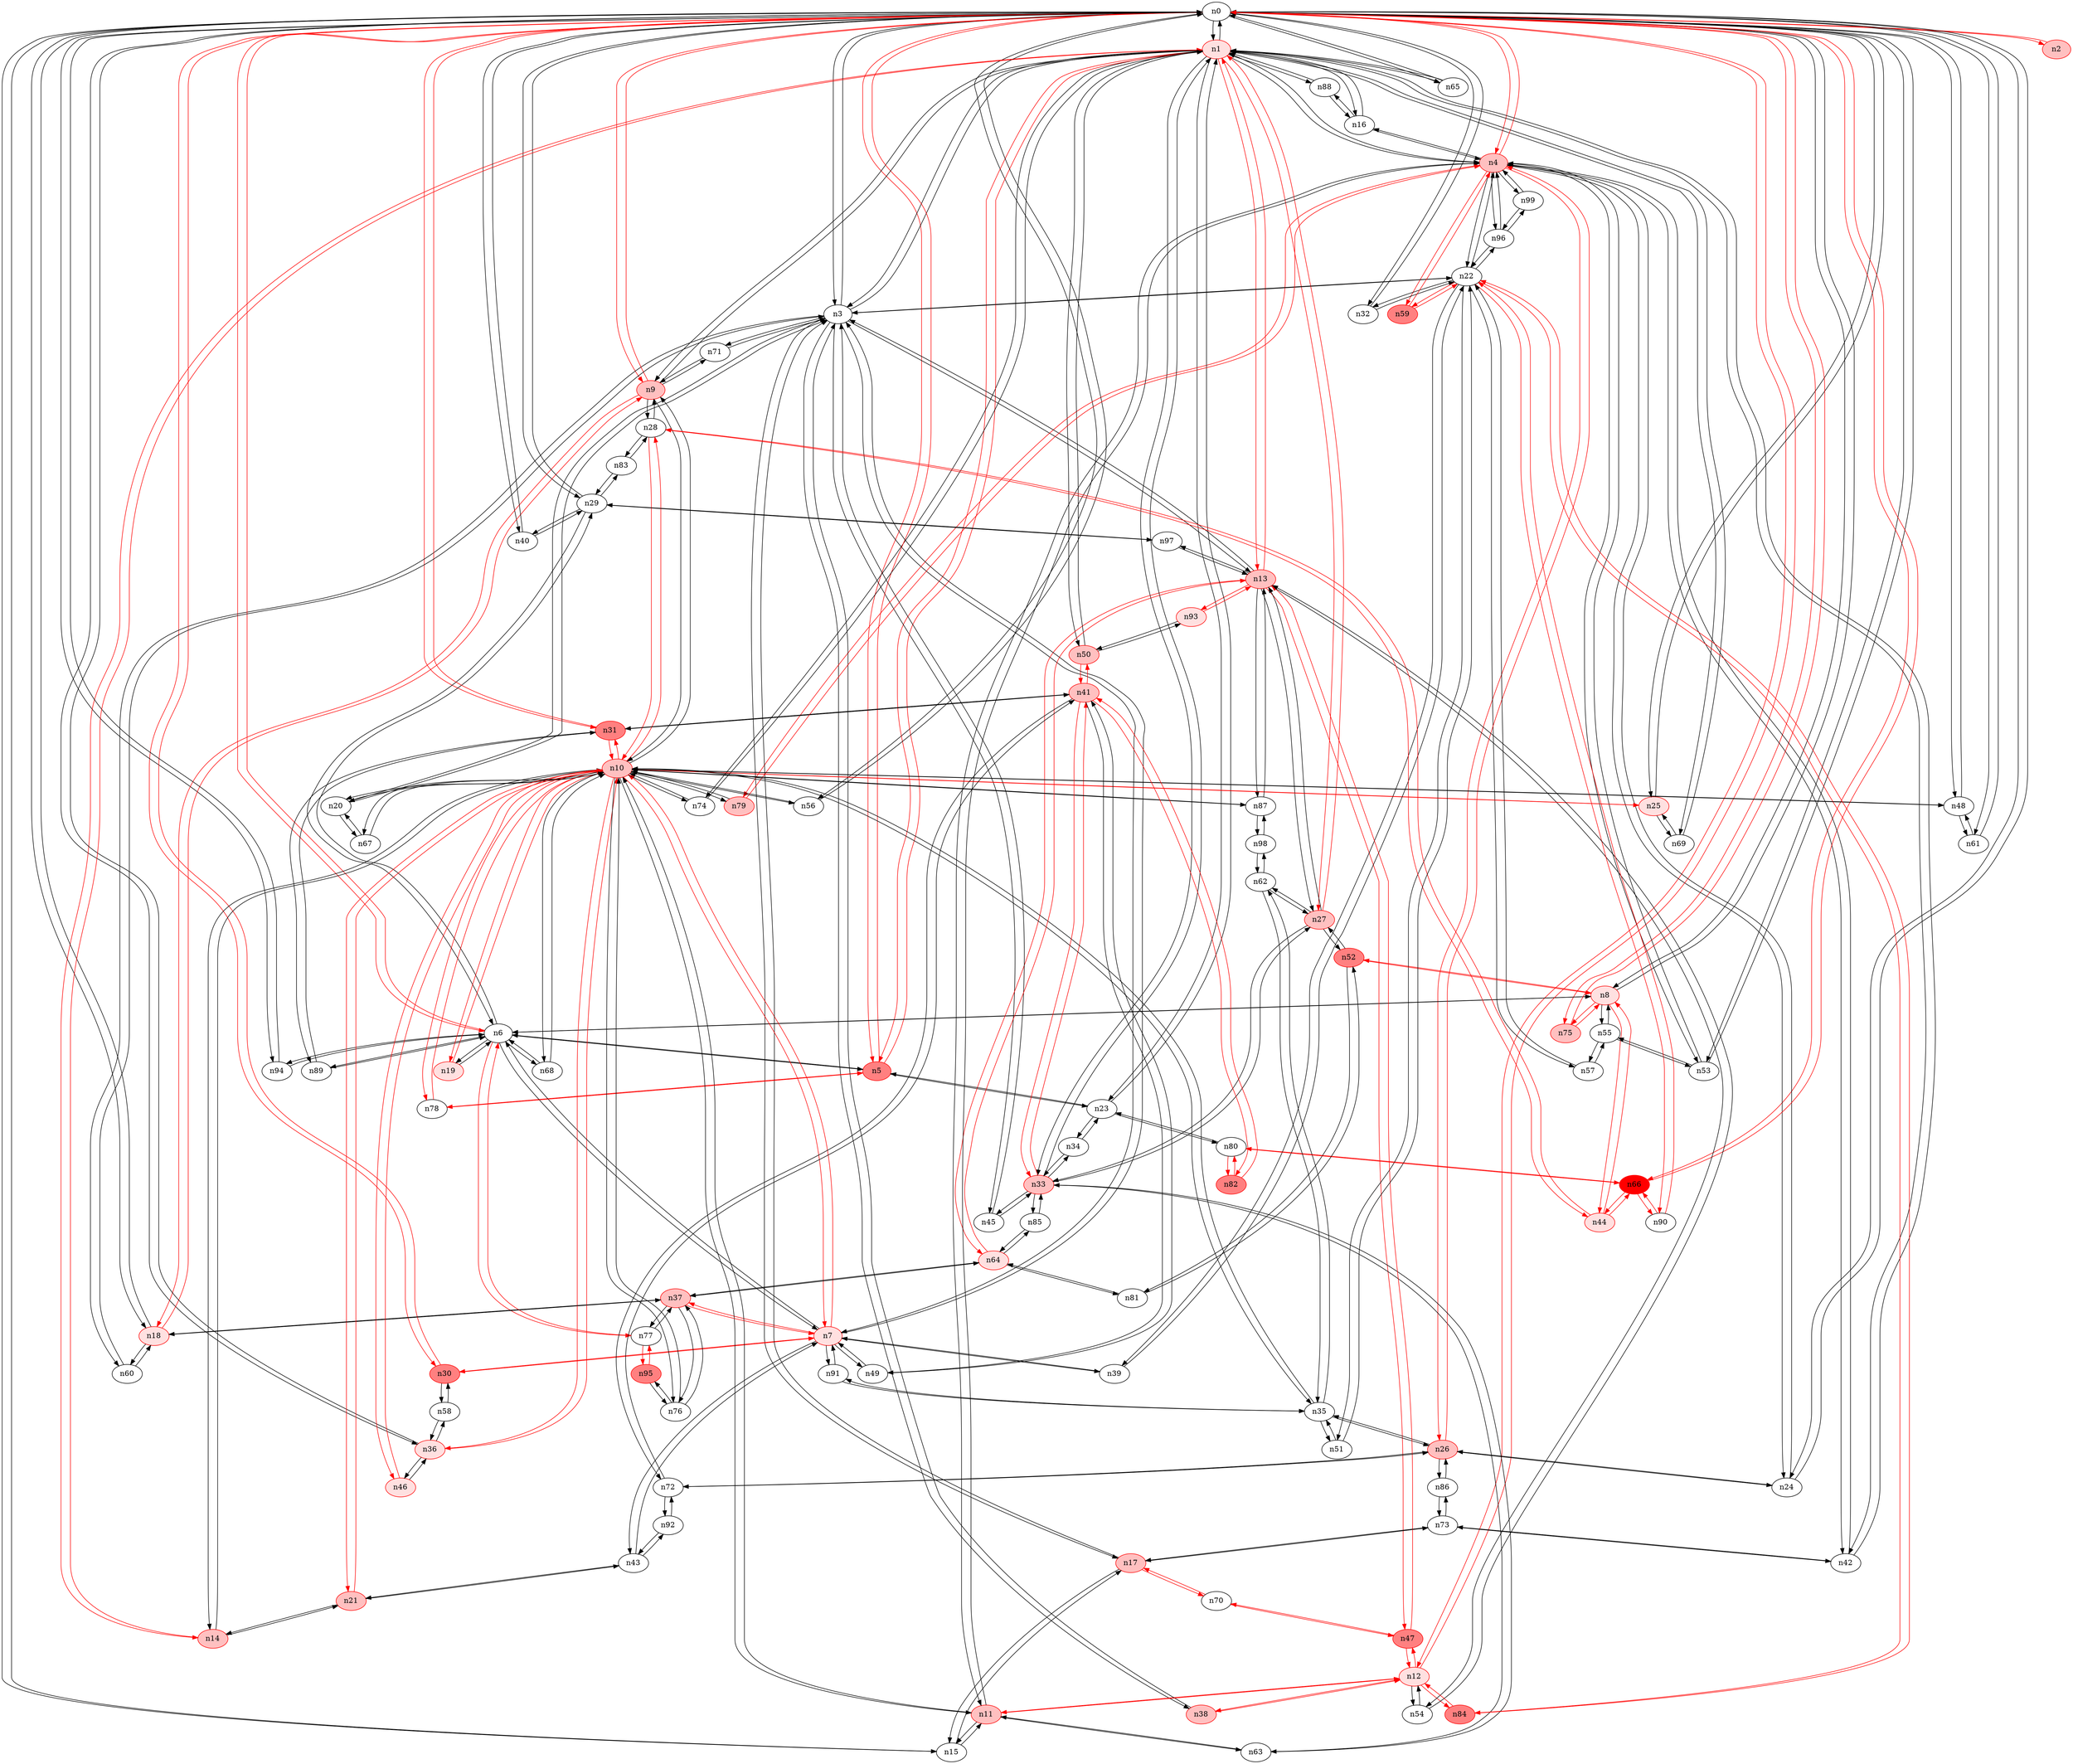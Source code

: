 strict digraph {
n0 [type=switch];
n1 [type=host, color="#FF0000", style=filled, fillcolor="#FFE0E0"];
n2 [type=host, color="#FF0000", style=filled, fillcolor="#FFC0C0"];
n3 [type=switch];
n4 [type=host, color="#FF0000", style=filled, fillcolor="#FFC0C0"];
n5 [type=host, color="#FF0000", style=filled, fillcolor="#FF8080"];
n6 [type=switch];
n8 [type=host, color="#FF0000", style=filled, fillcolor="#FFE0E0"];
n9 [type=host, color="#FF0000", style=filled, fillcolor="#FFC0C0"];
n12 [type=host, color="#FF0000", style=filled, fillcolor="#FFE0E0"];
n15 [type=switch];
n18 [type=host, color="#FF0000", style=filled, fillcolor="#FFE0E0"];
n24 [type=switch];
n25 [type=host, color="#FF0000", style=filled, fillcolor="#FFE0E0"];
n29 [type=switch];
n30 [type=host, color="#FF0000", style=filled, fillcolor="#FF8080"];
n31 [type=switch, color="#FF0000", style=filled, fillcolor="#FF8080"];
n32 [type=switch];
n36 [type=host, color="#FF0000", style=filled, fillcolor="#FFE0E0"];
n40 [type=switch];
n48 [type=switch];
n53 [type=switch];
n56 [type=switch];
n61 [type=switch];
n65 [type=switch];
n66 [type=switch, color="#FF0000", style=filled, fillcolor="#FF0000"];
n75 [type=host, color="#FF0000", style=filled, fillcolor="#FFC0C0"];
n94 [type=switch];
n13 [type=host, color="#FF0000", style=filled, fillcolor="#FFC0C0"];
n14 [type=host, color="#FF0000", style=filled, fillcolor="#FFC0C0"];
n16 [type=switch];
n23 [type=switch];
n27 [type=host, color="#FF0000", style=filled, fillcolor="#FFC0C0"];
n33 [type=host, color="#FF0000", style=filled, fillcolor="#FFC0C0"];
n42 [type=switch];
n50 [type=host, color="#FF0000", style=filled, fillcolor="#FFC0C0"];
n69 [type=switch];
n74 [type=switch];
n88 [type=switch];
n7 [type=host, color="#FF0000", style=filled, fillcolor="#FFE0E0"];
n17 [type=host, color="#FF0000", style=filled, fillcolor="#FFC0C0"];
n20 [type=switch];
n22 [type=switch];
n38 [type=host, color="#FF0000", style=filled, fillcolor="#FFC0C0"];
n45 [type=switch];
n60 [type=switch];
n71 [type=switch];
n11 [type=host, color="#FF0000", style=filled, fillcolor="#FFC0C0"];
n26 [type=host, color="#FF0000", style=filled, fillcolor="#FFC0C0"];
n59 [type=switch, color="#FF0000", style=filled, fillcolor="#FF8080"];
n79 [type=host, color="#FF0000", style=filled, fillcolor="#FFC0C0"];
n96 [type=switch];
n99 [type=switch];
n78 [type=switch];
n19 [type=host, color="#FF0000", style=filled, fillcolor="#FFE0E0"];
n68 [type=switch];
n77 [type=switch];
n89 [type=switch];
n10 [type=host, color="#FF0000", style=filled, fillcolor="#FFC0C0"];
n37 [type=host, color="#FF0000", style=filled, fillcolor="#FFC0C0"];
n39 [type=switch];
n43 [type=switch];
n49 [type=switch];
n91 [type=switch];
n44 [type=host, color="#FF0000", style=filled, fillcolor="#FFE0E0"];
n52 [type=host, color="#FF0000", style=filled, fillcolor="#FF8080"];
n55 [type=switch];
n28 [type=switch];
n21 [type=host, color="#FF0000", style=filled, fillcolor="#FFC0C0"];
n35 [type=switch];
n46 [type=host, color="#FF0000", style=filled, fillcolor="#FFE0E0"];
n67 [type=switch];
n76 [type=switch];
n87 [type=switch];
n63 [type=switch];
n47 [type=switch, color="#FF0000", style=filled, fillcolor="#FF8080"];
n54 [type=switch];
n84 [type=switch, color="#FF0000", style=filled, fillcolor="#FF8080"];
n64 [type=host, color="#FF0000", style=filled, fillcolor="#FFE0E0"];
n93 [type=host, color="#FF0000", style=filled, fillcolor="#FFE0E0"];
n97 [type=switch];
n70 [type=switch];
n73 [type=switch];
n51 [type=switch];
n57 [type=switch];
n90 [type=switch];
n34 [type=switch];
n80 [type=switch];
n72 [type=switch];
n86 [type=switch];
n62 [type=switch];
n83 [type=switch];
n58 [type=switch];
n41 [type=host, color="#FF0000", style=filled, fillcolor="#FFC0C0"];
n85 [type=switch];
n82 [type=host, color="#FF0000", style=filled, fillcolor="#FF8080"];
n92 [type=switch];
n81 [type=switch];
n98 [type=switch];
n95 [type=host, color="#FF0000", style=filled, fillcolor="#FF8080"];
n0 -> n1 [src_port=0, dst_port=0];
n0 -> n2 [src_port=0, dst_port=0, color="#FF0000"];
n0 -> n3 [src_port=0, dst_port=0];
n0 -> n4 [src_port=0, dst_port=0, color="#FF0000"];
n0 -> n5 [src_port=0, dst_port=0, color="#FF0000"];
n0 -> n6 [src_port=0, dst_port=0, color="#FF0000"];
n0 -> n8 [src_port=0, dst_port=0];
n0 -> n9 [src_port=0, dst_port=0, color="#FF0000"];
n0 -> n12 [src_port=0, dst_port=0, color="#FF0000"];
n0 -> n15 [src_port=0, dst_port=0];
n0 -> n18 [src_port=0, dst_port=0];
n0 -> n24 [src_port=0, dst_port=0];
n0 -> n25 [src_port=0, dst_port=0];
n0 -> n29 [src_port=0, dst_port=0];
n0 -> n30 [src_port=0, dst_port=0, color="#FF0000"];
n0 -> n31 [src_port=0, dst_port=0, color="#FF0000"];
n0 -> n32 [src_port=0, dst_port=0];
n0 -> n36 [src_port=0, dst_port=0];
n0 -> n40 [src_port=0, dst_port=0];
n0 -> n48 [src_port=0, dst_port=0];
n0 -> n53 [src_port=0, dst_port=0];
n0 -> n56 [src_port=0, dst_port=0];
n0 -> n61 [src_port=0, dst_port=0];
n0 -> n65 [src_port=0, dst_port=0];
n0 -> n66 [src_port=0, dst_port=0, color="#FF0000"];
n0 -> n75 [src_port=0, dst_port=0, color="#FF0000"];
n0 -> n94 [src_port=0, dst_port=0];
n1 -> n0 [src_port=0, dst_port=0];
n1 -> n3 [src_port=0, dst_port=0];
n1 -> n4 [src_port=0, dst_port=0];
n1 -> n5 [src_port=0, dst_port=0, color="#FF0000"];
n1 -> n9 [src_port=0, dst_port=0];
n1 -> n65 [src_port=0, dst_port=0];
n1 -> n13 [src_port=0, dst_port=0, color="#FF0000"];
n1 -> n14 [src_port=0, dst_port=0, color="#FF0000"];
n1 -> n16 [src_port=0, dst_port=0];
n1 -> n23 [src_port=0, dst_port=0];
n1 -> n27 [src_port=0, dst_port=0, color="#FF0000"];
n1 -> n33 [src_port=0, dst_port=0];
n1 -> n42 [src_port=0, dst_port=0];
n1 -> n50 [src_port=0, dst_port=0];
n1 -> n69 [src_port=0, dst_port=0];
n1 -> n74 [src_port=0, dst_port=0];
n1 -> n88 [src_port=0, dst_port=0];
n2 -> n0 [src_port=0, dst_port=0, color="#FF0000"];
n3 -> n0 [src_port=0, dst_port=0];
n3 -> n1 [src_port=0, dst_port=0];
n3 -> n13 [src_port=0, dst_port=0];
n3 -> n7 [src_port=0, dst_port=0];
n3 -> n17 [src_port=0, dst_port=0];
n3 -> n20 [src_port=0, dst_port=0];
n3 -> n22 [src_port=0, dst_port=0];
n3 -> n38 [src_port=0, dst_port=0];
n3 -> n45 [src_port=0, dst_port=0];
n3 -> n60 [src_port=0, dst_port=0];
n3 -> n71 [src_port=0, dst_port=0];
n4 -> n0 [src_port=0, dst_port=0, color="#FF0000"];
n4 -> n1 [src_port=0, dst_port=0];
n4 -> n24 [src_port=0, dst_port=0];
n4 -> n53 [src_port=0, dst_port=0];
n4 -> n16 [src_port=0, dst_port=0];
n4 -> n42 [src_port=0, dst_port=0];
n4 -> n22 [src_port=0, dst_port=0];
n4 -> n11 [src_port=0, dst_port=0];
n4 -> n26 [src_port=0, dst_port=0, color="#FF0000"];
n4 -> n59 [src_port=0, dst_port=0, color="#FF0000"];
n4 -> n79 [src_port=0, dst_port=0, color="#FF0000"];
n4 -> n96 [src_port=0, dst_port=0];
n4 -> n99 [src_port=0, dst_port=0];
n5 -> n0 [src_port=0, dst_port=0, color="#FF0000"];
n5 -> n1 [src_port=0, dst_port=0, color="#FF0000"];
n5 -> n6 [src_port=0, dst_port=0];
n5 -> n23 [src_port=0, dst_port=0];
n5 -> n78 [src_port=0, dst_port=0, color="#FF0000"];
n6 -> n0 [src_port=0, dst_port=0, color="#FF0000"];
n6 -> n5 [src_port=0, dst_port=0];
n6 -> n8 [src_port=0, dst_port=0];
n6 -> n29 [src_port=0, dst_port=0];
n6 -> n94 [src_port=0, dst_port=0];
n6 -> n7 [src_port=0, dst_port=0];
n6 -> n19 [src_port=0, dst_port=0];
n6 -> n68 [src_port=0, dst_port=0];
n6 -> n77 [src_port=0, dst_port=0, color="#FF0000"];
n6 -> n89 [src_port=0, dst_port=0];
n8 -> n0 [src_port=0, dst_port=0];
n8 -> n6 [src_port=0, dst_port=0];
n8 -> n75 [src_port=0, dst_port=0, color="#FF0000"];
n8 -> n44 [src_port=0, dst_port=0, color="#FF0000"];
n8 -> n52 [src_port=0, dst_port=0, color="#FF0000"];
n8 -> n55 [src_port=0, dst_port=0];
n9 -> n0 [src_port=0, dst_port=0, color="#FF0000"];
n9 -> n1 [src_port=0, dst_port=0];
n9 -> n18 [src_port=0, dst_port=0, color="#FF0000"];
n9 -> n71 [src_port=0, dst_port=0];
n9 -> n10 [src_port=0, dst_port=0];
n9 -> n28 [src_port=0, dst_port=0];
n12 -> n0 [src_port=0, dst_port=0, color="#FF0000"];
n12 -> n38 [src_port=0, dst_port=0, color="#FF0000"];
n12 -> n11 [src_port=0, dst_port=0, color="#FF0000"];
n12 -> n47 [src_port=0, dst_port=0, color="#FF0000"];
n12 -> n54 [src_port=0, dst_port=0];
n12 -> n84 [src_port=0, dst_port=0, color="#FF0000"];
n15 -> n0 [src_port=0, dst_port=0];
n15 -> n17 [src_port=0, dst_port=0];
n15 -> n11 [src_port=0, dst_port=0];
n18 -> n0 [src_port=0, dst_port=0];
n18 -> n9 [src_port=0, dst_port=0, color="#FF0000"];
n18 -> n60 [src_port=0, dst_port=0];
n18 -> n37 [src_port=0, dst_port=0];
n24 -> n0 [src_port=0, dst_port=0];
n24 -> n4 [src_port=0, dst_port=0];
n24 -> n26 [src_port=0, dst_port=0];
n25 -> n0 [src_port=0, dst_port=0];
n25 -> n69 [src_port=0, dst_port=0];
n25 -> n10 [src_port=0, dst_port=0, color="#FF0000"];
n29 -> n0 [src_port=0, dst_port=0];
n29 -> n6 [src_port=0, dst_port=0];
n29 -> n40 [src_port=0, dst_port=0];
n29 -> n97 [src_port=0, dst_port=0];
n29 -> n83 [src_port=0, dst_port=0];
n30 -> n0 [src_port=0, dst_port=0, color="#FF0000"];
n30 -> n7 [src_port=0, dst_port=0, color="#FF0000"];
n30 -> n58 [src_port=0, dst_port=0];
n31 -> n0 [src_port=0, dst_port=0, color="#FF0000"];
n31 -> n89 [src_port=0, dst_port=0];
n31 -> n10 [src_port=0, dst_port=0, color="#FF0000"];
n31 -> n41 [src_port=0, dst_port=0];
n32 -> n0 [src_port=0, dst_port=0];
n32 -> n22 [src_port=0, dst_port=0];
n36 -> n0 [src_port=0, dst_port=0];
n36 -> n10 [src_port=0, dst_port=0, color="#FF0000"];
n36 -> n46 [src_port=0, dst_port=0];
n36 -> n58 [src_port=0, dst_port=0];
n40 -> n0 [src_port=0, dst_port=0];
n40 -> n29 [src_port=0, dst_port=0];
n48 -> n0 [src_port=0, dst_port=0];
n48 -> n61 [src_port=0, dst_port=0];
n48 -> n10 [src_port=0, dst_port=0];
n53 -> n0 [src_port=0, dst_port=0];
n53 -> n4 [src_port=0, dst_port=0];
n53 -> n55 [src_port=0, dst_port=0];
n56 -> n0 [src_port=0, dst_port=0];
n56 -> n10 [src_port=0, dst_port=0];
n61 -> n0 [src_port=0, dst_port=0];
n61 -> n48 [src_port=0, dst_port=0];
n65 -> n0 [src_port=0, dst_port=0];
n65 -> n1 [src_port=0, dst_port=0];
n66 -> n0 [src_port=0, dst_port=0, color="#FF0000"];
n66 -> n44 [src_port=0, dst_port=0, color="#FF0000"];
n66 -> n90 [src_port=0, dst_port=0, color="#FF0000"];
n66 -> n80 [src_port=0, dst_port=0, color="#FF0000"];
n75 -> n0 [src_port=0, dst_port=0, color="#FF0000"];
n75 -> n8 [src_port=0, dst_port=0, color="#FF0000"];
n94 -> n0 [src_port=0, dst_port=0];
n94 -> n6 [src_port=0, dst_port=0];
n13 -> n1 [src_port=0, dst_port=0, color="#FF0000"];
n13 -> n3 [src_port=0, dst_port=0];
n13 -> n27 [src_port=0, dst_port=0];
n13 -> n87 [src_port=0, dst_port=0];
n13 -> n47 [src_port=0, dst_port=0, color="#FF0000"];
n13 -> n54 [src_port=0, dst_port=0];
n13 -> n64 [src_port=0, dst_port=0, color="#FF0000"];
n13 -> n93 [src_port=0, dst_port=0, color="#FF0000"];
n13 -> n97 [src_port=0, dst_port=0];
n14 -> n1 [src_port=0, dst_port=0, color="#FF0000"];
n14 -> n10 [src_port=0, dst_port=0];
n14 -> n21 [src_port=0, dst_port=0];
n16 -> n1 [src_port=0, dst_port=0];
n16 -> n4 [src_port=0, dst_port=0];
n16 -> n88 [src_port=0, dst_port=0];
n23 -> n1 [src_port=0, dst_port=0];
n23 -> n5 [src_port=0, dst_port=0];
n23 -> n34 [src_port=0, dst_port=0];
n23 -> n80 [src_port=0, dst_port=0];
n27 -> n1 [src_port=0, dst_port=0, color="#FF0000"];
n27 -> n13 [src_port=0, dst_port=0];
n27 -> n33 [src_port=0, dst_port=0];
n27 -> n52 [src_port=0, dst_port=0];
n27 -> n62 [src_port=0, dst_port=0];
n33 -> n1 [src_port=0, dst_port=0];
n33 -> n27 [src_port=0, dst_port=0];
n33 -> n45 [src_port=0, dst_port=0];
n33 -> n63 [src_port=0, dst_port=0];
n33 -> n34 [src_port=0, dst_port=0];
n33 -> n41 [src_port=0, dst_port=0, color="#FF0000"];
n33 -> n85 [src_port=0, dst_port=0];
n42 -> n1 [src_port=0, dst_port=0];
n42 -> n4 [src_port=0, dst_port=0];
n42 -> n73 [src_port=0, dst_port=0];
n50 -> n1 [src_port=0, dst_port=0];
n50 -> n93 [src_port=0, dst_port=0];
n50 -> n41 [src_port=0, dst_port=0, color="#FF0000"];
n69 -> n1 [src_port=0, dst_port=0];
n69 -> n25 [src_port=0, dst_port=0];
n74 -> n1 [src_port=0, dst_port=0];
n74 -> n10 [src_port=0, dst_port=0];
n88 -> n1 [src_port=0, dst_port=0];
n88 -> n16 [src_port=0, dst_port=0];
n7 -> n3 [src_port=0, dst_port=0];
n7 -> n6 [src_port=0, dst_port=0];
n7 -> n30 [src_port=0, dst_port=0, color="#FF0000"];
n7 -> n10 [src_port=0, dst_port=0, color="#FF0000"];
n7 -> n37 [src_port=0, dst_port=0, color="#FF0000"];
n7 -> n39 [src_port=0, dst_port=0];
n7 -> n43 [src_port=0, dst_port=0];
n7 -> n49 [src_port=0, dst_port=0];
n7 -> n91 [src_port=0, dst_port=0];
n17 -> n3 [src_port=0, dst_port=0];
n17 -> n15 [src_port=0, dst_port=0];
n17 -> n70 [src_port=0, dst_port=0, color="#FF0000"];
n17 -> n73 [src_port=0, dst_port=0];
n20 -> n3 [src_port=0, dst_port=0];
n20 -> n10 [src_port=0, dst_port=0];
n20 -> n67 [src_port=0, dst_port=0];
n22 -> n3 [src_port=0, dst_port=0];
n22 -> n4 [src_port=0, dst_port=0];
n22 -> n32 [src_port=0, dst_port=0];
n22 -> n59 [src_port=0, dst_port=0, color="#FF0000"];
n22 -> n96 [src_port=0, dst_port=0];
n22 -> n39 [src_port=0, dst_port=0];
n22 -> n84 [src_port=0, dst_port=0, color="#FF0000"];
n22 -> n51 [src_port=0, dst_port=0];
n22 -> n57 [src_port=0, dst_port=0];
n22 -> n90 [src_port=0, dst_port=0, color="#FF0000"];
n38 -> n3 [src_port=0, dst_port=0];
n38 -> n12 [src_port=0, dst_port=0, color="#FF0000"];
n45 -> n3 [src_port=0, dst_port=0];
n45 -> n33 [src_port=0, dst_port=0];
n60 -> n3 [src_port=0, dst_port=0];
n60 -> n18 [src_port=0, dst_port=0];
n71 -> n3 [src_port=0, dst_port=0];
n71 -> n9 [src_port=0, dst_port=0];
n11 -> n4 [src_port=0, dst_port=0];
n11 -> n12 [src_port=0, dst_port=0, color="#FF0000"];
n11 -> n15 [src_port=0, dst_port=0];
n11 -> n10 [src_port=0, dst_port=0];
n11 -> n63 [src_port=0, dst_port=0];
n26 -> n4 [src_port=0, dst_port=0, color="#FF0000"];
n26 -> n24 [src_port=0, dst_port=0];
n26 -> n35 [src_port=0, dst_port=0];
n26 -> n72 [src_port=0, dst_port=0];
n26 -> n86 [src_port=0, dst_port=0];
n59 -> n4 [src_port=0, dst_port=0, color="#FF0000"];
n59 -> n22 [src_port=0, dst_port=0, color="#FF0000"];
n79 -> n4 [src_port=0, dst_port=0, color="#FF0000"];
n79 -> n10 [src_port=0, dst_port=0];
n96 -> n4 [src_port=0, dst_port=0];
n96 -> n22 [src_port=0, dst_port=0];
n96 -> n99 [src_port=0, dst_port=0];
n99 -> n4 [src_port=0, dst_port=0];
n99 -> n96 [src_port=0, dst_port=0];
n78 -> n5 [src_port=0, dst_port=0, color="#FF0000"];
n78 -> n10 [src_port=0, dst_port=0, color="#FF0000"];
n19 -> n6 [src_port=0, dst_port=0];
n19 -> n10 [src_port=0, dst_port=0, color="#FF0000"];
n68 -> n6 [src_port=0, dst_port=0];
n68 -> n10 [src_port=0, dst_port=0];
n77 -> n6 [src_port=0, dst_port=0, color="#FF0000"];
n77 -> n37 [src_port=0, dst_port=0];
n77 -> n95 [src_port=0, dst_port=0, color="#FF0000"];
n89 -> n6 [src_port=0, dst_port=0];
n89 -> n31 [src_port=0, dst_port=0];
n10 -> n9 [src_port=0, dst_port=0];
n10 -> n25 [src_port=0, dst_port=0, color="#FF0000"];
n10 -> n31 [src_port=0, dst_port=0, color="#FF0000"];
n10 -> n36 [src_port=0, dst_port=0, color="#FF0000"];
n10 -> n48 [src_port=0, dst_port=0];
n10 -> n56 [src_port=0, dst_port=0];
n10 -> n14 [src_port=0, dst_port=0];
n10 -> n74 [src_port=0, dst_port=0];
n10 -> n7 [src_port=0, dst_port=0, color="#FF0000"];
n10 -> n20 [src_port=0, dst_port=0];
n10 -> n11 [src_port=0, dst_port=0];
n10 -> n79 [src_port=0, dst_port=0];
n10 -> n78 [src_port=0, dst_port=0, color="#FF0000"];
n10 -> n19 [src_port=0, dst_port=0, color="#FF0000"];
n10 -> n68 [src_port=0, dst_port=0];
n10 -> n28 [src_port=0, dst_port=0, color="#FF0000"];
n10 -> n21 [src_port=0, dst_port=0, color="#FF0000"];
n10 -> n35 [src_port=0, dst_port=0];
n10 -> n46 [src_port=0, dst_port=0, color="#FF0000"];
n10 -> n67 [src_port=0, dst_port=0];
n10 -> n76 [src_port=0, dst_port=0];
n10 -> n87 [src_port=0, dst_port=0];
n37 -> n18 [src_port=0, dst_port=0];
n37 -> n7 [src_port=0, dst_port=0, color="#FF0000"];
n37 -> n77 [src_port=0, dst_port=0];
n37 -> n76 [src_port=0, dst_port=0];
n37 -> n64 [src_port=0, dst_port=0];
n39 -> n7 [src_port=0, dst_port=0];
n39 -> n22 [src_port=0, dst_port=0];
n43 -> n7 [src_port=0, dst_port=0];
n43 -> n21 [src_port=0, dst_port=0];
n43 -> n92 [src_port=0, dst_port=0];
n49 -> n7 [src_port=0, dst_port=0];
n49 -> n41 [src_port=0, dst_port=0];
n91 -> n7 [src_port=0, dst_port=0];
n91 -> n35 [src_port=0, dst_port=0];
n44 -> n8 [src_port=0, dst_port=0, color="#FF0000"];
n44 -> n66 [src_port=0, dst_port=0, color="#FF0000"];
n44 -> n28 [src_port=0, dst_port=0, color="#FF0000"];
n52 -> n8 [src_port=0, dst_port=0, color="#FF0000"];
n52 -> n27 [src_port=0, dst_port=0];
n52 -> n81 [src_port=0, dst_port=0];
n55 -> n8 [src_port=0, dst_port=0];
n55 -> n53 [src_port=0, dst_port=0];
n55 -> n57 [src_port=0, dst_port=0];
n28 -> n9 [src_port=0, dst_port=0];
n28 -> n10 [src_port=0, dst_port=0, color="#FF0000"];
n28 -> n44 [src_port=0, dst_port=0, color="#FF0000"];
n28 -> n83 [src_port=0, dst_port=0];
n21 -> n14 [src_port=0, dst_port=0];
n21 -> n10 [src_port=0, dst_port=0, color="#FF0000"];
n21 -> n43 [src_port=0, dst_port=0];
n35 -> n26 [src_port=0, dst_port=0];
n35 -> n10 [src_port=0, dst_port=0];
n35 -> n91 [src_port=0, dst_port=0];
n35 -> n51 [src_port=0, dst_port=0];
n35 -> n62 [src_port=0, dst_port=0];
n46 -> n36 [src_port=0, dst_port=0];
n46 -> n10 [src_port=0, dst_port=0, color="#FF0000"];
n67 -> n20 [src_port=0, dst_port=0];
n67 -> n10 [src_port=0, dst_port=0];
n76 -> n10 [src_port=0, dst_port=0];
n76 -> n37 [src_port=0, dst_port=0];
n76 -> n95 [src_port=0, dst_port=0];
n87 -> n13 [src_port=0, dst_port=0];
n87 -> n10 [src_port=0, dst_port=0];
n87 -> n98 [src_port=0, dst_port=0];
n63 -> n33 [src_port=0, dst_port=0];
n63 -> n11 [src_port=0, dst_port=0];
n47 -> n12 [src_port=0, dst_port=0, color="#FF0000"];
n47 -> n13 [src_port=0, dst_port=0, color="#FF0000"];
n47 -> n70 [src_port=0, dst_port=0, color="#FF0000"];
n54 -> n12 [src_port=0, dst_port=0];
n54 -> n13 [src_port=0, dst_port=0];
n84 -> n12 [src_port=0, dst_port=0, color="#FF0000"];
n84 -> n22 [src_port=0, dst_port=0, color="#FF0000"];
n64 -> n13 [src_port=0, dst_port=0, color="#FF0000"];
n64 -> n37 [src_port=0, dst_port=0];
n64 -> n85 [src_port=0, dst_port=0];
n64 -> n81 [src_port=0, dst_port=0];
n93 -> n13 [src_port=0, dst_port=0, color="#FF0000"];
n93 -> n50 [src_port=0, dst_port=0];
n97 -> n29 [src_port=0, dst_port=0];
n97 -> n13 [src_port=0, dst_port=0];
n70 -> n17 [src_port=0, dst_port=0, color="#FF0000"];
n70 -> n47 [src_port=0, dst_port=0, color="#FF0000"];
n73 -> n42 [src_port=0, dst_port=0];
n73 -> n17 [src_port=0, dst_port=0];
n73 -> n86 [src_port=0, dst_port=0];
n51 -> n22 [src_port=0, dst_port=0];
n51 -> n35 [src_port=0, dst_port=0];
n57 -> n22 [src_port=0, dst_port=0];
n57 -> n55 [src_port=0, dst_port=0];
n90 -> n66 [src_port=0, dst_port=0, color="#FF0000"];
n90 -> n22 [src_port=0, dst_port=0, color="#FF0000"];
n34 -> n23 [src_port=0, dst_port=0];
n34 -> n33 [src_port=0, dst_port=0];
n80 -> n66 [src_port=0, dst_port=0, color="#FF0000"];
n80 -> n23 [src_port=0, dst_port=0];
n80 -> n82 [src_port=0, dst_port=0, color="#FF0000"];
n72 -> n26 [src_port=0, dst_port=0];
n72 -> n41 [src_port=0, dst_port=0];
n72 -> n92 [src_port=0, dst_port=0];
n86 -> n26 [src_port=0, dst_port=0];
n86 -> n73 [src_port=0, dst_port=0];
n62 -> n27 [src_port=0, dst_port=0];
n62 -> n35 [src_port=0, dst_port=0];
n62 -> n98 [src_port=0, dst_port=0];
n83 -> n29 [src_port=0, dst_port=0];
n83 -> n28 [src_port=0, dst_port=0];
n58 -> n30 [src_port=0, dst_port=0];
n58 -> n36 [src_port=0, dst_port=0];
n41 -> n31 [src_port=0, dst_port=0];
n41 -> n33 [src_port=0, dst_port=0, color="#FF0000"];
n41 -> n50 [src_port=0, dst_port=0, color="#FF0000"];
n41 -> n49 [src_port=0, dst_port=0];
n41 -> n72 [src_port=0, dst_port=0];
n41 -> n82 [src_port=0, dst_port=0, color="#FF0000"];
n85 -> n33 [src_port=0, dst_port=0];
n85 -> n64 [src_port=0, dst_port=0];
n82 -> n80 [src_port=0, dst_port=0, color="#FF0000"];
n82 -> n41 [src_port=0, dst_port=0, color="#FF0000"];
n92 -> n43 [src_port=0, dst_port=0];
n92 -> n72 [src_port=0, dst_port=0];
n81 -> n52 [src_port=0, dst_port=0];
n81 -> n64 [src_port=0, dst_port=0];
n98 -> n87 [src_port=0, dst_port=0];
n98 -> n62 [src_port=0, dst_port=0];
n95 -> n77 [src_port=0, dst_port=0, color="#FF0000"];
n95 -> n76 [src_port=0, dst_port=0];
}
